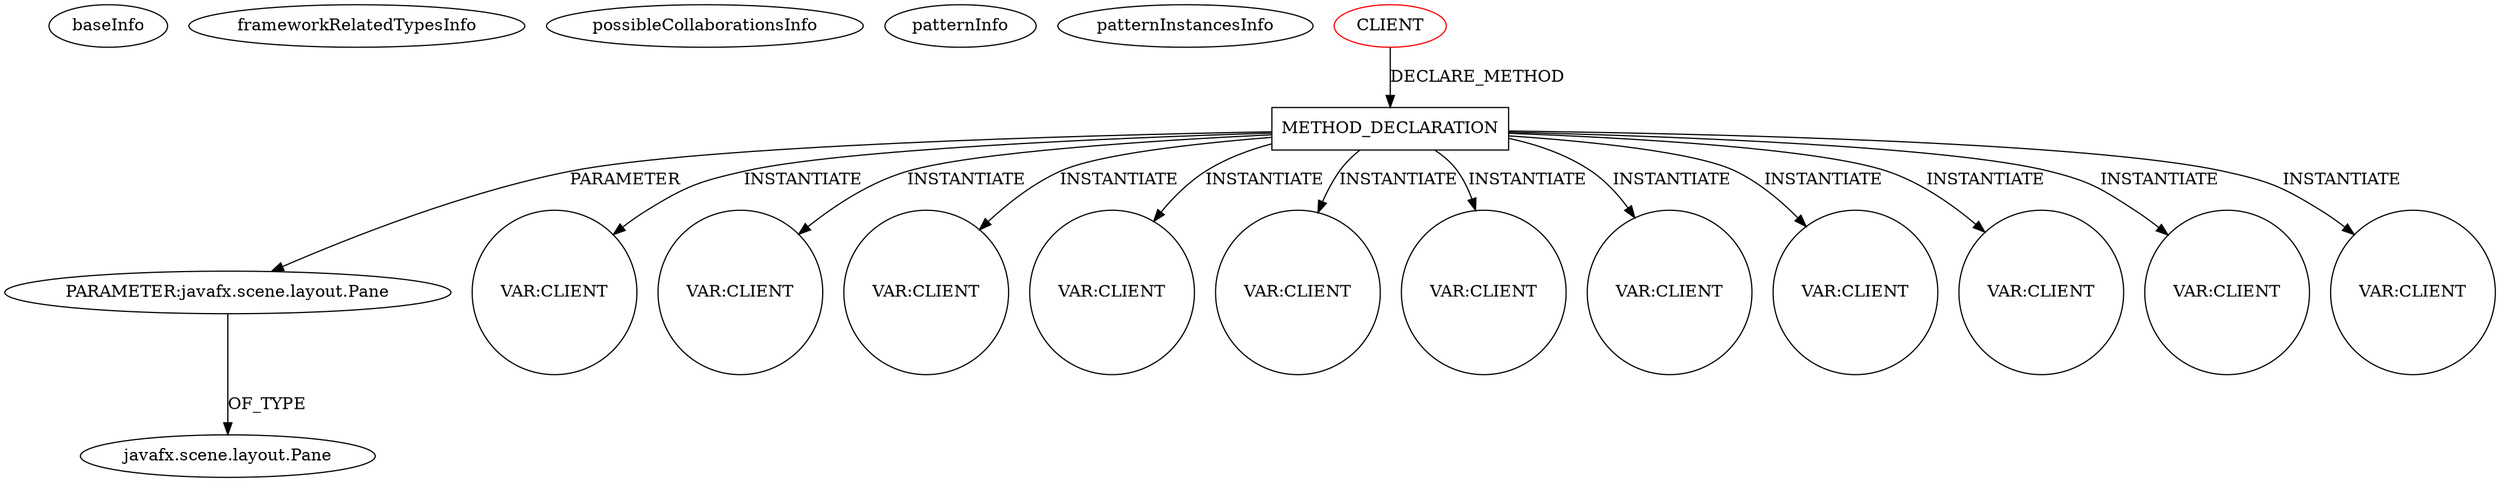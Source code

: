digraph {
baseInfo[graphId=3437,category="pattern",isAnonymous=false,possibleRelation=false]
frameworkRelatedTypesInfo[]
possibleCollaborationsInfo[]
patternInfo[frequency=3.0,patternRootClient=0]
patternInstancesInfo[0="Maxxa-MT-common~/Maxxa-MT-common/MT-common-master/src/cz/commons/example/graphics/branchNode/BranchElementExample.java~BranchElementExample~916",1="Maxxa-MT-common~/Maxxa-MT-common/MT-common-master/src/cz/commons/example/graphics/layoutManager/Example.java~Example~920",2="Maxxa-MT-common~/Maxxa-MT-common/MT-common-master/src/cz/commons/example/graphics/layoutManager/ExampleWithSecondPointCalculation.java~ExampleWithSecondPointCalculation~919"]
5[label="PARAMETER:javafx.scene.layout.Pane",vertexType="PARAMETER_DECLARATION",isFrameworkType=false]
6[label="javafx.scene.layout.Pane",vertexType="FRAMEWORK_CLASS_TYPE",isFrameworkType=false]
4[label="METHOD_DECLARATION",vertexType="CLIENT_METHOD_DECLARATION",isFrameworkType=false,shape=box]
0[label="CLIENT",vertexType="ROOT_CLIENT_CLASS_DECLARATION",isFrameworkType=false,color=red]
36[label="VAR:CLIENT",vertexType="VARIABLE_EXPRESION",isFrameworkType=false,shape=circle]
8[label="VAR:CLIENT",vertexType="VARIABLE_EXPRESION",isFrameworkType=false,shape=circle]
51[label="VAR:CLIENT",vertexType="VARIABLE_EXPRESION",isFrameworkType=false,shape=circle]
42[label="VAR:CLIENT",vertexType="VARIABLE_EXPRESION",isFrameworkType=false,shape=circle]
33[label="VAR:CLIENT",vertexType="VARIABLE_EXPRESION",isFrameworkType=false,shape=circle]
170[label="VAR:CLIENT",vertexType="VARIABLE_EXPRESION",isFrameworkType=false,shape=circle]
173[label="VAR:CLIENT",vertexType="VARIABLE_EXPRESION",isFrameworkType=false,shape=circle]
167[label="VAR:CLIENT",vertexType="VARIABLE_EXPRESION",isFrameworkType=false,shape=circle]
45[label="VAR:CLIENT",vertexType="VARIABLE_EXPRESION",isFrameworkType=false,shape=circle]
164[label="VAR:CLIENT",vertexType="VARIABLE_EXPRESION",isFrameworkType=false,shape=circle]
18[label="VAR:CLIENT",vertexType="VARIABLE_EXPRESION",isFrameworkType=false,shape=circle]
4->36[label="INSTANTIATE"]
5->6[label="OF_TYPE"]
4->51[label="INSTANTIATE"]
4->5[label="PARAMETER"]
4->164[label="INSTANTIATE"]
4->18[label="INSTANTIATE"]
4->45[label="INSTANTIATE"]
0->4[label="DECLARE_METHOD"]
4->173[label="INSTANTIATE"]
4->42[label="INSTANTIATE"]
4->167[label="INSTANTIATE"]
4->33[label="INSTANTIATE"]
4->8[label="INSTANTIATE"]
4->170[label="INSTANTIATE"]
}

